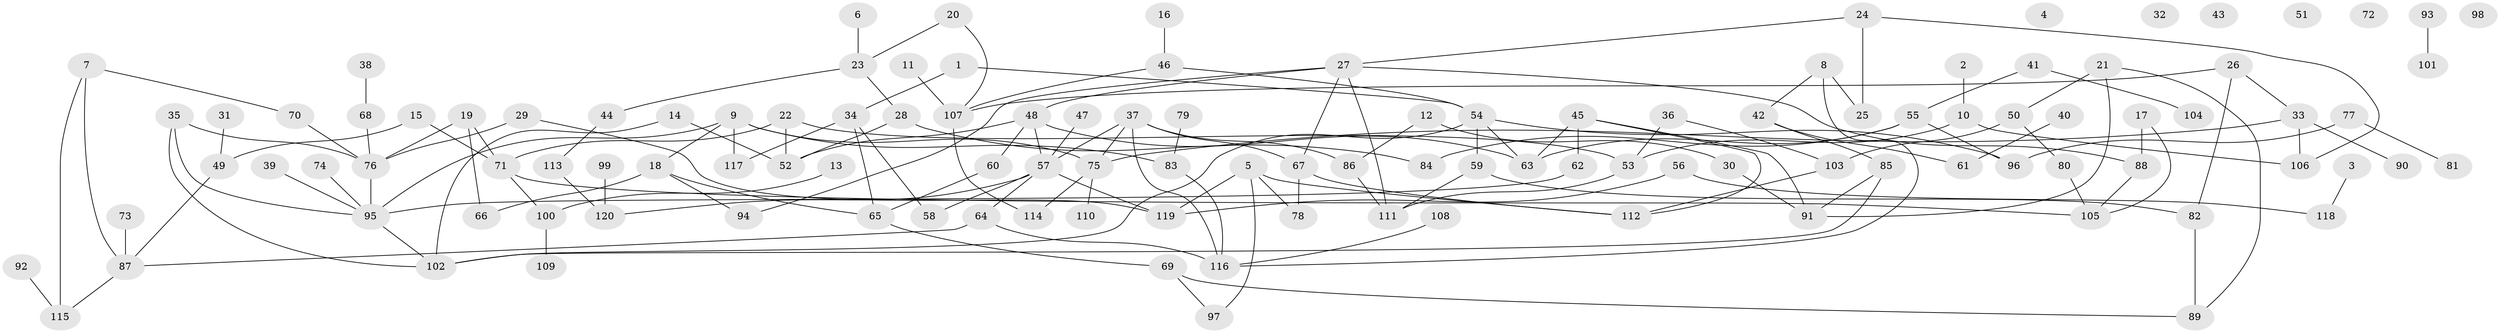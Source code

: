 // Generated by graph-tools (version 1.1) at 2025/33/03/09/25 02:33:56]
// undirected, 120 vertices, 158 edges
graph export_dot {
graph [start="1"]
  node [color=gray90,style=filled];
  1;
  2;
  3;
  4;
  5;
  6;
  7;
  8;
  9;
  10;
  11;
  12;
  13;
  14;
  15;
  16;
  17;
  18;
  19;
  20;
  21;
  22;
  23;
  24;
  25;
  26;
  27;
  28;
  29;
  30;
  31;
  32;
  33;
  34;
  35;
  36;
  37;
  38;
  39;
  40;
  41;
  42;
  43;
  44;
  45;
  46;
  47;
  48;
  49;
  50;
  51;
  52;
  53;
  54;
  55;
  56;
  57;
  58;
  59;
  60;
  61;
  62;
  63;
  64;
  65;
  66;
  67;
  68;
  69;
  70;
  71;
  72;
  73;
  74;
  75;
  76;
  77;
  78;
  79;
  80;
  81;
  82;
  83;
  84;
  85;
  86;
  87;
  88;
  89;
  90;
  91;
  92;
  93;
  94;
  95;
  96;
  97;
  98;
  99;
  100;
  101;
  102;
  103;
  104;
  105;
  106;
  107;
  108;
  109;
  110;
  111;
  112;
  113;
  114;
  115;
  116;
  117;
  118;
  119;
  120;
  1 -- 34;
  1 -- 54;
  2 -- 10;
  3 -- 118;
  5 -- 78;
  5 -- 97;
  5 -- 112;
  5 -- 119;
  6 -- 23;
  7 -- 70;
  7 -- 87;
  7 -- 115;
  8 -- 25;
  8 -- 42;
  8 -- 116;
  9 -- 18;
  9 -- 75;
  9 -- 83;
  9 -- 95;
  9 -- 117;
  10 -- 53;
  10 -- 106;
  11 -- 107;
  12 -- 30;
  12 -- 86;
  13 -- 100;
  14 -- 52;
  14 -- 102;
  15 -- 49;
  15 -- 71;
  16 -- 46;
  17 -- 88;
  17 -- 105;
  18 -- 65;
  18 -- 66;
  18 -- 94;
  19 -- 66;
  19 -- 71;
  19 -- 76;
  20 -- 23;
  20 -- 107;
  21 -- 50;
  21 -- 89;
  21 -- 91;
  22 -- 52;
  22 -- 53;
  22 -- 71;
  23 -- 28;
  23 -- 44;
  24 -- 25;
  24 -- 27;
  24 -- 106;
  26 -- 33;
  26 -- 82;
  26 -- 107;
  27 -- 48;
  27 -- 67;
  27 -- 88;
  27 -- 94;
  27 -- 111;
  28 -- 52;
  28 -- 84;
  29 -- 76;
  29 -- 119;
  30 -- 91;
  31 -- 49;
  33 -- 75;
  33 -- 90;
  33 -- 106;
  34 -- 58;
  34 -- 65;
  34 -- 117;
  35 -- 76;
  35 -- 95;
  35 -- 102;
  36 -- 53;
  36 -- 103;
  37 -- 57;
  37 -- 67;
  37 -- 75;
  37 -- 86;
  37 -- 116;
  38 -- 68;
  39 -- 95;
  40 -- 61;
  41 -- 55;
  41 -- 104;
  42 -- 61;
  42 -- 85;
  44 -- 113;
  45 -- 62;
  45 -- 63;
  45 -- 91;
  45 -- 112;
  46 -- 54;
  46 -- 107;
  47 -- 57;
  48 -- 52;
  48 -- 57;
  48 -- 60;
  48 -- 63;
  49 -- 87;
  50 -- 80;
  50 -- 103;
  53 -- 111;
  54 -- 59;
  54 -- 63;
  54 -- 96;
  54 -- 102;
  55 -- 63;
  55 -- 84;
  55 -- 96;
  56 -- 118;
  56 -- 119;
  57 -- 58;
  57 -- 64;
  57 -- 119;
  57 -- 120;
  59 -- 82;
  59 -- 111;
  60 -- 65;
  62 -- 95;
  64 -- 87;
  64 -- 116;
  65 -- 69;
  67 -- 78;
  67 -- 112;
  68 -- 76;
  69 -- 89;
  69 -- 97;
  70 -- 76;
  71 -- 100;
  71 -- 105;
  73 -- 87;
  74 -- 95;
  75 -- 110;
  75 -- 114;
  76 -- 95;
  77 -- 81;
  77 -- 96;
  79 -- 83;
  80 -- 105;
  82 -- 89;
  83 -- 116;
  85 -- 91;
  85 -- 102;
  86 -- 111;
  87 -- 115;
  88 -- 105;
  92 -- 115;
  93 -- 101;
  95 -- 102;
  99 -- 120;
  100 -- 109;
  103 -- 112;
  107 -- 114;
  108 -- 116;
  113 -- 120;
}

